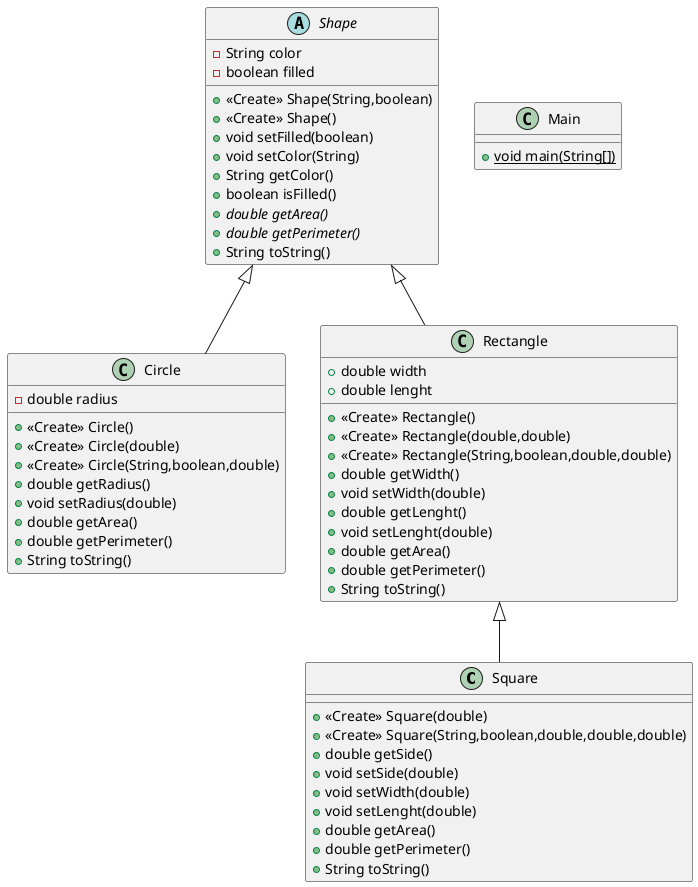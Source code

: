 @startuml
class Square {
+ <<Create>> Square(double)
+ <<Create>> Square(String,boolean,double,double,double)
+ double getSide()
+ void setSide(double)
+ void setWidth(double)
+ void setLenght(double)
+ double getArea()
+ double getPerimeter()
+ String toString()
}
class Main {
+ {static} void main(String[])
}
class Circle {
- double radius
+ <<Create>> Circle()
+ <<Create>> Circle(double)
+ <<Create>> Circle(String,boolean,double)
+ double getRadius()
+ void setRadius(double)
+ double getArea()
+ double getPerimeter()
+ String toString()
}
class Rectangle {
+ double width
+ double lenght
+ <<Create>> Rectangle()
+ <<Create>> Rectangle(double,double)
+ <<Create>> Rectangle(String,boolean,double,double)
+ double getWidth()
+ void setWidth(double)
+ double getLenght()
+ void setLenght(double)
+ double getArea()
+ double getPerimeter()
+ String toString()
}
abstract class Shape {
- String color
- boolean filled
+ <<Create>> Shape(String,boolean)
+ <<Create>> Shape()
+ void setFilled(boolean)
+ void setColor(String)
+ String getColor()
+ boolean isFilled()
+ {abstract}double getArea()
+ {abstract}double getPerimeter()
+ String toString()
}


Rectangle <|-- Square
Shape <|-- Circle
Shape <|-- Rectangle
@enduml